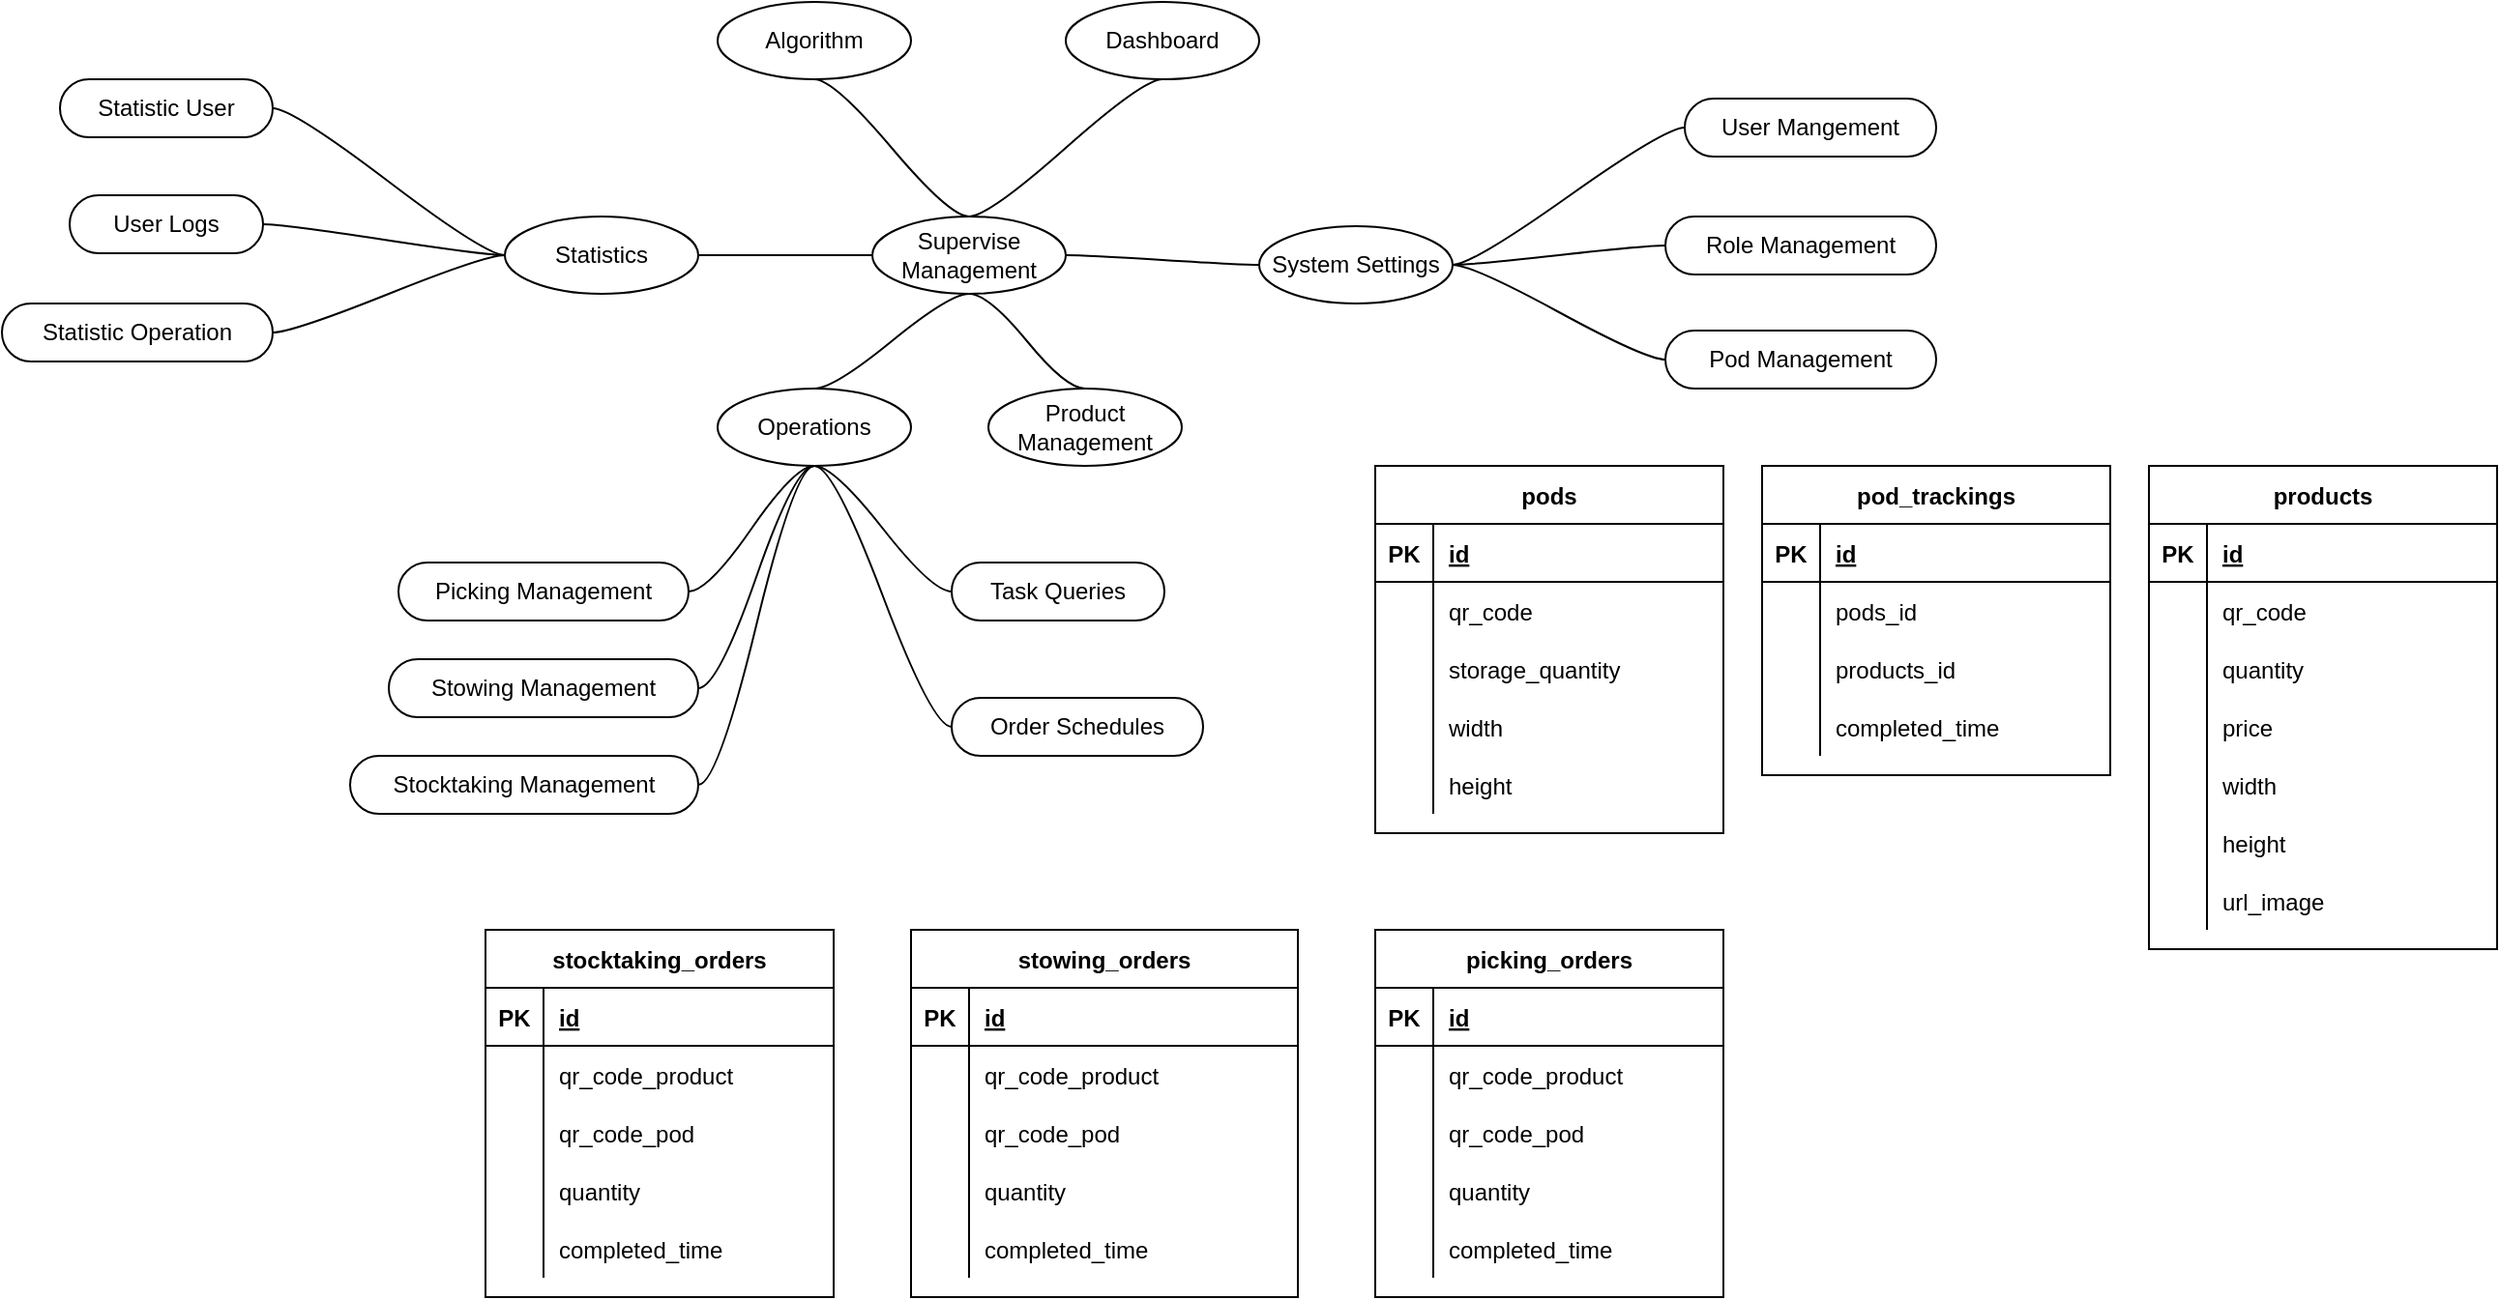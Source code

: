 <mxfile version="18.0.4" type="device"><diagram id="DDucfTfkhPAg81rOpzcu" name="Page-1"><mxGraphModel dx="2105" dy="588" grid="1" gridSize="10" guides="1" tooltips="1" connect="1" arrows="1" fold="1" page="1" pageScale="1" pageWidth="827" pageHeight="1169" math="0" shadow="0"><root><mxCell id="0"/><mxCell id="1" parent="0"/><mxCell id="MIXIyOFtf3wetJTrtFRv-14" value="User Mangement" style="whiteSpace=wrap;html=1;rounded=1;arcSize=50;align=center;verticalAlign=middle;strokeWidth=1;autosize=1;spacing=4;treeFolding=1;treeMoving=1;newEdgeStyle={&quot;edgeStyle&quot;:&quot;entityRelationEdgeStyle&quot;,&quot;startArrow&quot;:&quot;none&quot;,&quot;endArrow&quot;:&quot;none&quot;,&quot;segment&quot;:10,&quot;curved&quot;:1};" parent="1" vertex="1"><mxGeometry x="400" y="90" width="130" height="30" as="geometry"/></mxCell><mxCell id="MIXIyOFtf3wetJTrtFRv-15" value="" style="edgeStyle=entityRelationEdgeStyle;startArrow=none;endArrow=none;segment=10;curved=1;rounded=0;exitX=1;exitY=0.5;exitDx=0;exitDy=0;" parent="1" source="MIXIyOFtf3wetJTrtFRv-16" target="MIXIyOFtf3wetJTrtFRv-14" edge="1"><mxGeometry relative="1" as="geometry"><mxPoint x="350" y="170" as="sourcePoint"/></mxGeometry></mxCell><mxCell id="MIXIyOFtf3wetJTrtFRv-16" value="System Settings" style="ellipse;whiteSpace=wrap;html=1;align=center;newEdgeStyle={&quot;edgeStyle&quot;:&quot;entityRelationEdgeStyle&quot;,&quot;startArrow&quot;:&quot;none&quot;,&quot;endArrow&quot;:&quot;none&quot;,&quot;segment&quot;:10,&quot;curved&quot;:1};treeFolding=1;treeMoving=1;" parent="1" vertex="1"><mxGeometry x="180" y="156" width="100" height="40" as="geometry"/></mxCell><mxCell id="MIXIyOFtf3wetJTrtFRv-17" value="Role Management" style="whiteSpace=wrap;html=1;rounded=1;arcSize=50;align=center;verticalAlign=middle;strokeWidth=1;autosize=1;spacing=4;treeFolding=1;treeMoving=1;newEdgeStyle={&quot;edgeStyle&quot;:&quot;entityRelationEdgeStyle&quot;,&quot;startArrow&quot;:&quot;none&quot;,&quot;endArrow&quot;:&quot;none&quot;,&quot;segment&quot;:10,&quot;curved&quot;:1};" parent="1" vertex="1"><mxGeometry x="390" y="151" width="140" height="30" as="geometry"/></mxCell><mxCell id="MIXIyOFtf3wetJTrtFRv-18" value="" style="edgeStyle=entityRelationEdgeStyle;startArrow=none;endArrow=none;segment=10;curved=1;rounded=0;exitX=1;exitY=0.5;exitDx=0;exitDy=0;" parent="1" source="MIXIyOFtf3wetJTrtFRv-16" target="MIXIyOFtf3wetJTrtFRv-17" edge="1"><mxGeometry relative="1" as="geometry"><mxPoint x="210" y="300" as="sourcePoint"/></mxGeometry></mxCell><mxCell id="MIXIyOFtf3wetJTrtFRv-21" value="Supervise Management" style="ellipse;whiteSpace=wrap;html=1;align=center;newEdgeStyle={&quot;edgeStyle&quot;:&quot;entityRelationEdgeStyle&quot;,&quot;startArrow&quot;:&quot;none&quot;,&quot;endArrow&quot;:&quot;none&quot;,&quot;segment&quot;:10,&quot;curved&quot;:1};treeFolding=1;treeMoving=1;" parent="1" vertex="1"><mxGeometry x="-20" y="151" width="100" height="40" as="geometry"/></mxCell><mxCell id="MIXIyOFtf3wetJTrtFRv-23" value="" style="edgeStyle=entityRelationEdgeStyle;startArrow=none;endArrow=none;segment=10;curved=1;rounded=0;exitX=1;exitY=0.5;exitDx=0;exitDy=0;entryX=0;entryY=0.5;entryDx=0;entryDy=0;" parent="1" source="MIXIyOFtf3wetJTrtFRv-21" target="MIXIyOFtf3wetJTrtFRv-16" edge="1"><mxGeometry relative="1" as="geometry"><mxPoint x="200" y="270" as="sourcePoint"/><mxPoint x="240" y="250" as="targetPoint"/></mxGeometry></mxCell><mxCell id="MIXIyOFtf3wetJTrtFRv-24" value="Pod Management" style="whiteSpace=wrap;html=1;rounded=1;arcSize=50;align=center;verticalAlign=middle;strokeWidth=1;autosize=1;spacing=4;treeFolding=1;treeMoving=1;newEdgeStyle={&quot;edgeStyle&quot;:&quot;entityRelationEdgeStyle&quot;,&quot;startArrow&quot;:&quot;none&quot;,&quot;endArrow&quot;:&quot;none&quot;,&quot;segment&quot;:10,&quot;curved&quot;:1};" parent="1" vertex="1"><mxGeometry x="390" y="210" width="140" height="30" as="geometry"/></mxCell><mxCell id="MIXIyOFtf3wetJTrtFRv-25" value="" style="edgeStyle=entityRelationEdgeStyle;startArrow=none;endArrow=none;segment=10;curved=1;rounded=0;exitX=1;exitY=0.5;exitDx=0;exitDy=0;" parent="1" source="MIXIyOFtf3wetJTrtFRv-16" target="MIXIyOFtf3wetJTrtFRv-24" edge="1"><mxGeometry relative="1" as="geometry"><mxPoint x="350" y="320" as="sourcePoint"/></mxGeometry></mxCell><mxCell id="MIXIyOFtf3wetJTrtFRv-28" value="Dashboard" style="ellipse;whiteSpace=wrap;html=1;align=center;newEdgeStyle={&quot;edgeStyle&quot;:&quot;entityRelationEdgeStyle&quot;,&quot;startArrow&quot;:&quot;none&quot;,&quot;endArrow&quot;:&quot;none&quot;,&quot;segment&quot;:10,&quot;curved&quot;:1};treeFolding=1;treeMoving=1;" parent="1" vertex="1"><mxGeometry x="80" y="40" width="100" height="40" as="geometry"/></mxCell><mxCell id="MIXIyOFtf3wetJTrtFRv-30" value="" style="edgeStyle=entityRelationEdgeStyle;startArrow=none;endArrow=none;segment=10;curved=1;rounded=0;exitX=0.5;exitY=0;exitDx=0;exitDy=0;entryX=0.5;entryY=1;entryDx=0;entryDy=0;" parent="1" source="MIXIyOFtf3wetJTrtFRv-21" target="MIXIyOFtf3wetJTrtFRv-28" edge="1"><mxGeometry relative="1" as="geometry"><mxPoint x="150" y="270" as="sourcePoint"/><mxPoint x="190" y="250" as="targetPoint"/></mxGeometry></mxCell><mxCell id="MIXIyOFtf3wetJTrtFRv-31" value="Product Management" style="ellipse;whiteSpace=wrap;html=1;align=center;newEdgeStyle={&quot;edgeStyle&quot;:&quot;entityRelationEdgeStyle&quot;,&quot;startArrow&quot;:&quot;none&quot;,&quot;endArrow&quot;:&quot;none&quot;,&quot;segment&quot;:10,&quot;curved&quot;:1};treeFolding=1;treeMoving=1;" parent="1" vertex="1"><mxGeometry x="40" y="240" width="100" height="40" as="geometry"/></mxCell><mxCell id="MIXIyOFtf3wetJTrtFRv-33" value="" style="edgeStyle=entityRelationEdgeStyle;startArrow=none;endArrow=none;segment=10;curved=1;rounded=0;exitX=0.5;exitY=0;exitDx=0;exitDy=0;entryX=0.5;entryY=1;entryDx=0;entryDy=0;" parent="1" source="MIXIyOFtf3wetJTrtFRv-31" target="MIXIyOFtf3wetJTrtFRv-21" edge="1"><mxGeometry relative="1" as="geometry"><mxPoint x="170" y="260" as="sourcePoint"/><mxPoint x="210" y="240" as="targetPoint"/></mxGeometry></mxCell><mxCell id="MIXIyOFtf3wetJTrtFRv-34" value="Statistics" style="ellipse;whiteSpace=wrap;html=1;align=center;newEdgeStyle={&quot;edgeStyle&quot;:&quot;entityRelationEdgeStyle&quot;,&quot;startArrow&quot;:&quot;none&quot;,&quot;endArrow&quot;:&quot;none&quot;,&quot;segment&quot;:10,&quot;curved&quot;:1};treeFolding=1;treeMoving=1;" parent="1" vertex="1"><mxGeometry x="-210" y="151" width="100" height="40" as="geometry"/></mxCell><mxCell id="MIXIyOFtf3wetJTrtFRv-36" value="" style="edgeStyle=entityRelationEdgeStyle;startArrow=none;endArrow=none;segment=10;curved=1;rounded=0;entryX=0;entryY=0.5;entryDx=0;entryDy=0;exitX=1;exitY=0.5;exitDx=0;exitDy=0;" parent="1" source="MIXIyOFtf3wetJTrtFRv-34" target="MIXIyOFtf3wetJTrtFRv-21" edge="1"><mxGeometry relative="1" as="geometry"><mxPoint x="-290" y="260" as="sourcePoint"/><mxPoint x="-250" y="240" as="targetPoint"/></mxGeometry></mxCell><mxCell id="MIXIyOFtf3wetJTrtFRv-37" value="Statistic User" style="whiteSpace=wrap;html=1;rounded=1;arcSize=50;align=center;verticalAlign=middle;strokeWidth=1;autosize=1;spacing=4;treeFolding=1;treeMoving=1;newEdgeStyle={&quot;edgeStyle&quot;:&quot;entityRelationEdgeStyle&quot;,&quot;startArrow&quot;:&quot;none&quot;,&quot;endArrow&quot;:&quot;none&quot;,&quot;segment&quot;:10,&quot;curved&quot;:1};" parent="1" vertex="1"><mxGeometry x="-440" y="80" width="110" height="30" as="geometry"/></mxCell><mxCell id="MIXIyOFtf3wetJTrtFRv-38" value="" style="edgeStyle=entityRelationEdgeStyle;startArrow=none;endArrow=none;segment=10;curved=1;rounded=0;exitX=0;exitY=0.5;exitDx=0;exitDy=0;" parent="1" source="MIXIyOFtf3wetJTrtFRv-34" target="MIXIyOFtf3wetJTrtFRv-37" edge="1"><mxGeometry relative="1" as="geometry"><mxPoint x="-430" y="120" as="sourcePoint"/></mxGeometry></mxCell><mxCell id="MIXIyOFtf3wetJTrtFRv-39" value="User Logs" style="whiteSpace=wrap;html=1;rounded=1;arcSize=50;align=center;verticalAlign=middle;strokeWidth=1;autosize=1;spacing=4;treeFolding=1;treeMoving=1;newEdgeStyle={&quot;edgeStyle&quot;:&quot;entityRelationEdgeStyle&quot;,&quot;startArrow&quot;:&quot;none&quot;,&quot;endArrow&quot;:&quot;none&quot;,&quot;segment&quot;:10,&quot;curved&quot;:1};" parent="1" vertex="1"><mxGeometry x="-435" y="140" width="100" height="30" as="geometry"/></mxCell><mxCell id="MIXIyOFtf3wetJTrtFRv-40" value="" style="edgeStyle=entityRelationEdgeStyle;startArrow=none;endArrow=none;segment=10;curved=1;rounded=0;exitX=0;exitY=0.5;exitDx=0;exitDy=0;" parent="1" source="MIXIyOFtf3wetJTrtFRv-34" target="MIXIyOFtf3wetJTrtFRv-39" edge="1"><mxGeometry relative="1" as="geometry"><mxPoint x="-480" y="170" as="sourcePoint"/></mxGeometry></mxCell><mxCell id="MIXIyOFtf3wetJTrtFRv-41" value="Statistic Operation" style="whiteSpace=wrap;html=1;rounded=1;arcSize=50;align=center;verticalAlign=middle;strokeWidth=1;autosize=1;spacing=4;treeFolding=1;treeMoving=1;newEdgeStyle={&quot;edgeStyle&quot;:&quot;entityRelationEdgeStyle&quot;,&quot;startArrow&quot;:&quot;none&quot;,&quot;endArrow&quot;:&quot;none&quot;,&quot;segment&quot;:10,&quot;curved&quot;:1};" parent="1" vertex="1"><mxGeometry x="-470" y="196" width="140" height="30" as="geometry"/></mxCell><mxCell id="MIXIyOFtf3wetJTrtFRv-42" value="" style="edgeStyle=entityRelationEdgeStyle;startArrow=none;endArrow=none;segment=10;curved=1;rounded=0;exitX=0;exitY=0.5;exitDx=0;exitDy=0;" parent="1" source="MIXIyOFtf3wetJTrtFRv-34" target="MIXIyOFtf3wetJTrtFRv-41" edge="1"><mxGeometry relative="1" as="geometry"><mxPoint x="-480" y="260" as="sourcePoint"/></mxGeometry></mxCell><mxCell id="MIXIyOFtf3wetJTrtFRv-44" value="" style="edgeStyle=entityRelationEdgeStyle;startArrow=none;endArrow=none;segment=10;curved=1;rounded=0;entryX=0.5;entryY=0;entryDx=0;entryDy=0;exitX=0.5;exitY=1;exitDx=0;exitDy=0;" parent="1" source="MIXIyOFtf3wetJTrtFRv-21" target="MIXIyOFtf3wetJTrtFRv-45" edge="1"><mxGeometry relative="1" as="geometry"><mxPoint x="-340" y="287" as="sourcePoint"/><mxPoint x="-289" y="260" as="targetPoint"/></mxGeometry></mxCell><mxCell id="MIXIyOFtf3wetJTrtFRv-45" value="Operations" style="ellipse;whiteSpace=wrap;html=1;align=center;newEdgeStyle={&quot;edgeStyle&quot;:&quot;entityRelationEdgeStyle&quot;,&quot;startArrow&quot;:&quot;none&quot;,&quot;endArrow&quot;:&quot;none&quot;,&quot;segment&quot;:10,&quot;curved&quot;:1};treeFolding=1;treeMoving=1;" parent="1" vertex="1"><mxGeometry x="-100" y="240" width="100" height="40" as="geometry"/></mxCell><mxCell id="MIXIyOFtf3wetJTrtFRv-46" value="Picking Management" style="whiteSpace=wrap;html=1;rounded=1;arcSize=50;align=center;verticalAlign=middle;strokeWidth=1;autosize=1;spacing=4;treeFolding=1;treeMoving=1;newEdgeStyle={&quot;edgeStyle&quot;:&quot;entityRelationEdgeStyle&quot;,&quot;startArrow&quot;:&quot;none&quot;,&quot;endArrow&quot;:&quot;none&quot;,&quot;segment&quot;:10,&quot;curved&quot;:1};" parent="1" vertex="1"><mxGeometry x="-265" y="330" width="150" height="30" as="geometry"/></mxCell><mxCell id="MIXIyOFtf3wetJTrtFRv-47" value="" style="edgeStyle=entityRelationEdgeStyle;startArrow=none;endArrow=none;segment=10;curved=1;rounded=0;exitX=0.5;exitY=1;exitDx=0;exitDy=0;" parent="1" source="MIXIyOFtf3wetJTrtFRv-45" target="MIXIyOFtf3wetJTrtFRv-46" edge="1"><mxGeometry relative="1" as="geometry"><mxPoint x="-270" y="370" as="sourcePoint"/></mxGeometry></mxCell><mxCell id="MIXIyOFtf3wetJTrtFRv-48" value="Stowing Management" style="whiteSpace=wrap;html=1;rounded=1;arcSize=50;align=center;verticalAlign=middle;strokeWidth=1;autosize=1;spacing=4;treeFolding=1;treeMoving=1;newEdgeStyle={&quot;edgeStyle&quot;:&quot;entityRelationEdgeStyle&quot;,&quot;startArrow&quot;:&quot;none&quot;,&quot;endArrow&quot;:&quot;none&quot;,&quot;segment&quot;:10,&quot;curved&quot;:1};" parent="1" vertex="1"><mxGeometry x="-270" y="380" width="160" height="30" as="geometry"/></mxCell><mxCell id="MIXIyOFtf3wetJTrtFRv-49" value="" style="edgeStyle=entityRelationEdgeStyle;startArrow=none;endArrow=none;segment=10;curved=1;rounded=0;entryX=1;entryY=0.5;entryDx=0;entryDy=0;exitX=0.5;exitY=1;exitDx=0;exitDy=0;" parent="1" source="MIXIyOFtf3wetJTrtFRv-45" target="MIXIyOFtf3wetJTrtFRv-48" edge="1"><mxGeometry relative="1" as="geometry"><mxPoint y="380" as="sourcePoint"/></mxGeometry></mxCell><mxCell id="MIXIyOFtf3wetJTrtFRv-50" value="Stocktaking Management" style="whiteSpace=wrap;html=1;rounded=1;arcSize=50;align=center;verticalAlign=middle;strokeWidth=1;autosize=1;spacing=4;treeFolding=1;treeMoving=1;newEdgeStyle={&quot;edgeStyle&quot;:&quot;entityRelationEdgeStyle&quot;,&quot;startArrow&quot;:&quot;none&quot;,&quot;endArrow&quot;:&quot;none&quot;,&quot;segment&quot;:10,&quot;curved&quot;:1};" parent="1" vertex="1"><mxGeometry x="-290" y="430" width="180" height="30" as="geometry"/></mxCell><mxCell id="MIXIyOFtf3wetJTrtFRv-51" value="" style="edgeStyle=entityRelationEdgeStyle;startArrow=none;endArrow=none;segment=10;curved=1;rounded=0;exitX=0.5;exitY=1;exitDx=0;exitDy=0;" parent="1" source="MIXIyOFtf3wetJTrtFRv-45" target="MIXIyOFtf3wetJTrtFRv-50" edge="1"><mxGeometry relative="1" as="geometry"><mxPoint x="-322" y="520" as="sourcePoint"/></mxGeometry></mxCell><mxCell id="MIXIyOFtf3wetJTrtFRv-52" value="Order Schedules" style="whiteSpace=wrap;html=1;rounded=1;arcSize=50;align=center;verticalAlign=middle;strokeWidth=1;autosize=1;spacing=4;treeFolding=1;treeMoving=1;newEdgeStyle={&quot;edgeStyle&quot;:&quot;entityRelationEdgeStyle&quot;,&quot;startArrow&quot;:&quot;none&quot;,&quot;endArrow&quot;:&quot;none&quot;,&quot;segment&quot;:10,&quot;curved&quot;:1};" parent="1" vertex="1"><mxGeometry x="21" y="400" width="130" height="30" as="geometry"/></mxCell><mxCell id="MIXIyOFtf3wetJTrtFRv-53" value="" style="edgeStyle=entityRelationEdgeStyle;startArrow=none;endArrow=none;segment=10;curved=1;rounded=0;exitX=0.5;exitY=1;exitDx=0;exitDy=0;" parent="1" source="MIXIyOFtf3wetJTrtFRv-45" target="MIXIyOFtf3wetJTrtFRv-52" edge="1"><mxGeometry relative="1" as="geometry"><mxPoint x="-330" y="520" as="sourcePoint"/></mxGeometry></mxCell><mxCell id="MIXIyOFtf3wetJTrtFRv-54" value="Task Queries" style="whiteSpace=wrap;html=1;rounded=1;arcSize=50;align=center;verticalAlign=middle;strokeWidth=1;autosize=1;spacing=4;treeFolding=1;treeMoving=1;newEdgeStyle={&quot;edgeStyle&quot;:&quot;entityRelationEdgeStyle&quot;,&quot;startArrow&quot;:&quot;none&quot;,&quot;endArrow&quot;:&quot;none&quot;,&quot;segment&quot;:10,&quot;curved&quot;:1};" parent="1" vertex="1"><mxGeometry x="21" y="330" width="110" height="30" as="geometry"/></mxCell><mxCell id="MIXIyOFtf3wetJTrtFRv-55" value="" style="edgeStyle=entityRelationEdgeStyle;startArrow=none;endArrow=none;segment=10;curved=1;rounded=0;exitX=0.5;exitY=1;exitDx=0;exitDy=0;" parent="1" source="MIXIyOFtf3wetJTrtFRv-45" target="MIXIyOFtf3wetJTrtFRv-54" edge="1"><mxGeometry relative="1" as="geometry"><mxPoint y="360" as="sourcePoint"/></mxGeometry></mxCell><mxCell id="MIXIyOFtf3wetJTrtFRv-56" value="Algorithm" style="ellipse;whiteSpace=wrap;html=1;align=center;newEdgeStyle={&quot;edgeStyle&quot;:&quot;entityRelationEdgeStyle&quot;,&quot;startArrow&quot;:&quot;none&quot;,&quot;endArrow&quot;:&quot;none&quot;,&quot;segment&quot;:10,&quot;curved&quot;:1};treeFolding=1;treeMoving=1;" parent="1" vertex="1"><mxGeometry x="-100" y="40" width="100" height="40" as="geometry"/></mxCell><mxCell id="MIXIyOFtf3wetJTrtFRv-60" value="" style="edgeStyle=entityRelationEdgeStyle;startArrow=none;endArrow=none;segment=10;curved=1;rounded=0;entryX=0.5;entryY=1;entryDx=0;entryDy=0;exitX=0.5;exitY=0;exitDx=0;exitDy=0;" parent="1" source="MIXIyOFtf3wetJTrtFRv-21" target="MIXIyOFtf3wetJTrtFRv-56" edge="1"><mxGeometry relative="1" as="geometry"><mxPoint x="-200" y="320" as="sourcePoint"/><mxPoint x="-160" y="300" as="targetPoint"/></mxGeometry></mxCell><mxCell id="xJTdOcA37-KIbqExZrPt-1" value="pods" style="shape=table;startSize=30;container=1;collapsible=1;childLayout=tableLayout;fixedRows=1;rowLines=0;fontStyle=1;align=center;resizeLast=1;" vertex="1" parent="1"><mxGeometry x="240" y="280" width="180" height="190" as="geometry"/></mxCell><mxCell id="xJTdOcA37-KIbqExZrPt-2" value="" style="shape=tableRow;horizontal=0;startSize=0;swimlaneHead=0;swimlaneBody=0;fillColor=none;collapsible=0;dropTarget=0;points=[[0,0.5],[1,0.5]];portConstraint=eastwest;top=0;left=0;right=0;bottom=1;" vertex="1" parent="xJTdOcA37-KIbqExZrPt-1"><mxGeometry y="30" width="180" height="30" as="geometry"/></mxCell><mxCell id="xJTdOcA37-KIbqExZrPt-3" value="PK" style="shape=partialRectangle;connectable=0;fillColor=none;top=0;left=0;bottom=0;right=0;fontStyle=1;overflow=hidden;" vertex="1" parent="xJTdOcA37-KIbqExZrPt-2"><mxGeometry width="30" height="30" as="geometry"><mxRectangle width="30" height="30" as="alternateBounds"/></mxGeometry></mxCell><mxCell id="xJTdOcA37-KIbqExZrPt-4" value="id" style="shape=partialRectangle;connectable=0;fillColor=none;top=0;left=0;bottom=0;right=0;align=left;spacingLeft=6;fontStyle=5;overflow=hidden;" vertex="1" parent="xJTdOcA37-KIbqExZrPt-2"><mxGeometry x="30" width="150" height="30" as="geometry"><mxRectangle width="150" height="30" as="alternateBounds"/></mxGeometry></mxCell><mxCell id="xJTdOcA37-KIbqExZrPt-5" value="" style="shape=tableRow;horizontal=0;startSize=0;swimlaneHead=0;swimlaneBody=0;fillColor=none;collapsible=0;dropTarget=0;points=[[0,0.5],[1,0.5]];portConstraint=eastwest;top=0;left=0;right=0;bottom=0;" vertex="1" parent="xJTdOcA37-KIbqExZrPt-1"><mxGeometry y="60" width="180" height="30" as="geometry"/></mxCell><mxCell id="xJTdOcA37-KIbqExZrPt-6" value="" style="shape=partialRectangle;connectable=0;fillColor=none;top=0;left=0;bottom=0;right=0;editable=1;overflow=hidden;" vertex="1" parent="xJTdOcA37-KIbqExZrPt-5"><mxGeometry width="30" height="30" as="geometry"><mxRectangle width="30" height="30" as="alternateBounds"/></mxGeometry></mxCell><mxCell id="xJTdOcA37-KIbqExZrPt-7" value="qr_code" style="shape=partialRectangle;connectable=0;fillColor=none;top=0;left=0;bottom=0;right=0;align=left;spacingLeft=6;overflow=hidden;" vertex="1" parent="xJTdOcA37-KIbqExZrPt-5"><mxGeometry x="30" width="150" height="30" as="geometry"><mxRectangle width="150" height="30" as="alternateBounds"/></mxGeometry></mxCell><mxCell id="xJTdOcA37-KIbqExZrPt-8" value="" style="shape=tableRow;horizontal=0;startSize=0;swimlaneHead=0;swimlaneBody=0;fillColor=none;collapsible=0;dropTarget=0;points=[[0,0.5],[1,0.5]];portConstraint=eastwest;top=0;left=0;right=0;bottom=0;" vertex="1" parent="xJTdOcA37-KIbqExZrPt-1"><mxGeometry y="90" width="180" height="30" as="geometry"/></mxCell><mxCell id="xJTdOcA37-KIbqExZrPt-9" value="" style="shape=partialRectangle;connectable=0;fillColor=none;top=0;left=0;bottom=0;right=0;editable=1;overflow=hidden;" vertex="1" parent="xJTdOcA37-KIbqExZrPt-8"><mxGeometry width="30" height="30" as="geometry"><mxRectangle width="30" height="30" as="alternateBounds"/></mxGeometry></mxCell><mxCell id="xJTdOcA37-KIbqExZrPt-10" value="storage_quantity" style="shape=partialRectangle;connectable=0;fillColor=none;top=0;left=0;bottom=0;right=0;align=left;spacingLeft=6;overflow=hidden;" vertex="1" parent="xJTdOcA37-KIbqExZrPt-8"><mxGeometry x="30" width="150" height="30" as="geometry"><mxRectangle width="150" height="30" as="alternateBounds"/></mxGeometry></mxCell><mxCell id="xJTdOcA37-KIbqExZrPt-14" value="" style="shape=tableRow;horizontal=0;startSize=0;swimlaneHead=0;swimlaneBody=0;fillColor=none;collapsible=0;dropTarget=0;points=[[0,0.5],[1,0.5]];portConstraint=eastwest;top=0;left=0;right=0;bottom=0;" vertex="1" parent="xJTdOcA37-KIbqExZrPt-1"><mxGeometry y="120" width="180" height="30" as="geometry"/></mxCell><mxCell id="xJTdOcA37-KIbqExZrPt-15" value="" style="shape=partialRectangle;connectable=0;fillColor=none;top=0;left=0;bottom=0;right=0;editable=1;overflow=hidden;" vertex="1" parent="xJTdOcA37-KIbqExZrPt-14"><mxGeometry width="30" height="30" as="geometry"><mxRectangle width="30" height="30" as="alternateBounds"/></mxGeometry></mxCell><mxCell id="xJTdOcA37-KIbqExZrPt-16" value="width" style="shape=partialRectangle;connectable=0;fillColor=none;top=0;left=0;bottom=0;right=0;align=left;spacingLeft=6;overflow=hidden;" vertex="1" parent="xJTdOcA37-KIbqExZrPt-14"><mxGeometry x="30" width="150" height="30" as="geometry"><mxRectangle width="150" height="30" as="alternateBounds"/></mxGeometry></mxCell><mxCell id="xJTdOcA37-KIbqExZrPt-17" value="" style="shape=tableRow;horizontal=0;startSize=0;swimlaneHead=0;swimlaneBody=0;fillColor=none;collapsible=0;dropTarget=0;points=[[0,0.5],[1,0.5]];portConstraint=eastwest;top=0;left=0;right=0;bottom=0;" vertex="1" parent="xJTdOcA37-KIbqExZrPt-1"><mxGeometry y="150" width="180" height="30" as="geometry"/></mxCell><mxCell id="xJTdOcA37-KIbqExZrPt-18" value="" style="shape=partialRectangle;connectable=0;fillColor=none;top=0;left=0;bottom=0;right=0;editable=1;overflow=hidden;" vertex="1" parent="xJTdOcA37-KIbqExZrPt-17"><mxGeometry width="30" height="30" as="geometry"><mxRectangle width="30" height="30" as="alternateBounds"/></mxGeometry></mxCell><mxCell id="xJTdOcA37-KIbqExZrPt-19" value="height" style="shape=partialRectangle;connectable=0;fillColor=none;top=0;left=0;bottom=0;right=0;align=left;spacingLeft=6;overflow=hidden;" vertex="1" parent="xJTdOcA37-KIbqExZrPt-17"><mxGeometry x="30" width="150" height="30" as="geometry"><mxRectangle width="150" height="30" as="alternateBounds"/></mxGeometry></mxCell><mxCell id="xJTdOcA37-KIbqExZrPt-20" value="products" style="shape=table;startSize=30;container=1;collapsible=1;childLayout=tableLayout;fixedRows=1;rowLines=0;fontStyle=1;align=center;resizeLast=1;" vertex="1" parent="1"><mxGeometry x="640" y="280" width="180" height="250" as="geometry"/></mxCell><mxCell id="xJTdOcA37-KIbqExZrPt-21" value="" style="shape=tableRow;horizontal=0;startSize=0;swimlaneHead=0;swimlaneBody=0;fillColor=none;collapsible=0;dropTarget=0;points=[[0,0.5],[1,0.5]];portConstraint=eastwest;top=0;left=0;right=0;bottom=1;" vertex="1" parent="xJTdOcA37-KIbqExZrPt-20"><mxGeometry y="30" width="180" height="30" as="geometry"/></mxCell><mxCell id="xJTdOcA37-KIbqExZrPt-22" value="PK" style="shape=partialRectangle;connectable=0;fillColor=none;top=0;left=0;bottom=0;right=0;fontStyle=1;overflow=hidden;" vertex="1" parent="xJTdOcA37-KIbqExZrPt-21"><mxGeometry width="30" height="30" as="geometry"><mxRectangle width="30" height="30" as="alternateBounds"/></mxGeometry></mxCell><mxCell id="xJTdOcA37-KIbqExZrPt-23" value="id" style="shape=partialRectangle;connectable=0;fillColor=none;top=0;left=0;bottom=0;right=0;align=left;spacingLeft=6;fontStyle=5;overflow=hidden;" vertex="1" parent="xJTdOcA37-KIbqExZrPt-21"><mxGeometry x="30" width="150" height="30" as="geometry"><mxRectangle width="150" height="30" as="alternateBounds"/></mxGeometry></mxCell><mxCell id="xJTdOcA37-KIbqExZrPt-24" value="" style="shape=tableRow;horizontal=0;startSize=0;swimlaneHead=0;swimlaneBody=0;fillColor=none;collapsible=0;dropTarget=0;points=[[0,0.5],[1,0.5]];portConstraint=eastwest;top=0;left=0;right=0;bottom=0;" vertex="1" parent="xJTdOcA37-KIbqExZrPt-20"><mxGeometry y="60" width="180" height="30" as="geometry"/></mxCell><mxCell id="xJTdOcA37-KIbqExZrPt-25" value="" style="shape=partialRectangle;connectable=0;fillColor=none;top=0;left=0;bottom=0;right=0;editable=1;overflow=hidden;" vertex="1" parent="xJTdOcA37-KIbqExZrPt-24"><mxGeometry width="30" height="30" as="geometry"><mxRectangle width="30" height="30" as="alternateBounds"/></mxGeometry></mxCell><mxCell id="xJTdOcA37-KIbqExZrPt-26" value="qr_code" style="shape=partialRectangle;connectable=0;fillColor=none;top=0;left=0;bottom=0;right=0;align=left;spacingLeft=6;overflow=hidden;" vertex="1" parent="xJTdOcA37-KIbqExZrPt-24"><mxGeometry x="30" width="150" height="30" as="geometry"><mxRectangle width="150" height="30" as="alternateBounds"/></mxGeometry></mxCell><mxCell id="xJTdOcA37-KIbqExZrPt-27" value="" style="shape=tableRow;horizontal=0;startSize=0;swimlaneHead=0;swimlaneBody=0;fillColor=none;collapsible=0;dropTarget=0;points=[[0,0.5],[1,0.5]];portConstraint=eastwest;top=0;left=0;right=0;bottom=0;" vertex="1" parent="xJTdOcA37-KIbqExZrPt-20"><mxGeometry y="90" width="180" height="30" as="geometry"/></mxCell><mxCell id="xJTdOcA37-KIbqExZrPt-28" value="" style="shape=partialRectangle;connectable=0;fillColor=none;top=0;left=0;bottom=0;right=0;editable=1;overflow=hidden;" vertex="1" parent="xJTdOcA37-KIbqExZrPt-27"><mxGeometry width="30" height="30" as="geometry"><mxRectangle width="30" height="30" as="alternateBounds"/></mxGeometry></mxCell><mxCell id="xJTdOcA37-KIbqExZrPt-29" value="quantity" style="shape=partialRectangle;connectable=0;fillColor=none;top=0;left=0;bottom=0;right=0;align=left;spacingLeft=6;overflow=hidden;" vertex="1" parent="xJTdOcA37-KIbqExZrPt-27"><mxGeometry x="30" width="150" height="30" as="geometry"><mxRectangle width="150" height="30" as="alternateBounds"/></mxGeometry></mxCell><mxCell id="xJTdOcA37-KIbqExZrPt-30" value="" style="shape=tableRow;horizontal=0;startSize=0;swimlaneHead=0;swimlaneBody=0;fillColor=none;collapsible=0;dropTarget=0;points=[[0,0.5],[1,0.5]];portConstraint=eastwest;top=0;left=0;right=0;bottom=0;" vertex="1" parent="xJTdOcA37-KIbqExZrPt-20"><mxGeometry y="120" width="180" height="30" as="geometry"/></mxCell><mxCell id="xJTdOcA37-KIbqExZrPt-31" value="" style="shape=partialRectangle;connectable=0;fillColor=none;top=0;left=0;bottom=0;right=0;editable=1;overflow=hidden;" vertex="1" parent="xJTdOcA37-KIbqExZrPt-30"><mxGeometry width="30" height="30" as="geometry"><mxRectangle width="30" height="30" as="alternateBounds"/></mxGeometry></mxCell><mxCell id="xJTdOcA37-KIbqExZrPt-32" value="price" style="shape=partialRectangle;connectable=0;fillColor=none;top=0;left=0;bottom=0;right=0;align=left;spacingLeft=6;overflow=hidden;" vertex="1" parent="xJTdOcA37-KIbqExZrPt-30"><mxGeometry x="30" width="150" height="30" as="geometry"><mxRectangle width="150" height="30" as="alternateBounds"/></mxGeometry></mxCell><mxCell id="xJTdOcA37-KIbqExZrPt-33" value="" style="shape=tableRow;horizontal=0;startSize=0;swimlaneHead=0;swimlaneBody=0;fillColor=none;collapsible=0;dropTarget=0;points=[[0,0.5],[1,0.5]];portConstraint=eastwest;top=0;left=0;right=0;bottom=0;" vertex="1" parent="xJTdOcA37-KIbqExZrPt-20"><mxGeometry y="150" width="180" height="30" as="geometry"/></mxCell><mxCell id="xJTdOcA37-KIbqExZrPt-34" value="" style="shape=partialRectangle;connectable=0;fillColor=none;top=0;left=0;bottom=0;right=0;editable=1;overflow=hidden;" vertex="1" parent="xJTdOcA37-KIbqExZrPt-33"><mxGeometry width="30" height="30" as="geometry"><mxRectangle width="30" height="30" as="alternateBounds"/></mxGeometry></mxCell><mxCell id="xJTdOcA37-KIbqExZrPt-35" value="width" style="shape=partialRectangle;connectable=0;fillColor=none;top=0;left=0;bottom=0;right=0;align=left;spacingLeft=6;overflow=hidden;" vertex="1" parent="xJTdOcA37-KIbqExZrPt-33"><mxGeometry x="30" width="150" height="30" as="geometry"><mxRectangle width="150" height="30" as="alternateBounds"/></mxGeometry></mxCell><mxCell id="xJTdOcA37-KIbqExZrPt-36" value="" style="shape=tableRow;horizontal=0;startSize=0;swimlaneHead=0;swimlaneBody=0;fillColor=none;collapsible=0;dropTarget=0;points=[[0,0.5],[1,0.5]];portConstraint=eastwest;top=0;left=0;right=0;bottom=0;" vertex="1" parent="xJTdOcA37-KIbqExZrPt-20"><mxGeometry y="180" width="180" height="30" as="geometry"/></mxCell><mxCell id="xJTdOcA37-KIbqExZrPt-37" value="" style="shape=partialRectangle;connectable=0;fillColor=none;top=0;left=0;bottom=0;right=0;editable=1;overflow=hidden;" vertex="1" parent="xJTdOcA37-KIbqExZrPt-36"><mxGeometry width="30" height="30" as="geometry"><mxRectangle width="30" height="30" as="alternateBounds"/></mxGeometry></mxCell><mxCell id="xJTdOcA37-KIbqExZrPt-38" value="height" style="shape=partialRectangle;connectable=0;fillColor=none;top=0;left=0;bottom=0;right=0;align=left;spacingLeft=6;overflow=hidden;" vertex="1" parent="xJTdOcA37-KIbqExZrPt-36"><mxGeometry x="30" width="150" height="30" as="geometry"><mxRectangle width="150" height="30" as="alternateBounds"/></mxGeometry></mxCell><mxCell id="xJTdOcA37-KIbqExZrPt-39" value="" style="shape=tableRow;horizontal=0;startSize=0;swimlaneHead=0;swimlaneBody=0;fillColor=none;collapsible=0;dropTarget=0;points=[[0,0.5],[1,0.5]];portConstraint=eastwest;top=0;left=0;right=0;bottom=0;" vertex="1" parent="xJTdOcA37-KIbqExZrPt-20"><mxGeometry y="210" width="180" height="30" as="geometry"/></mxCell><mxCell id="xJTdOcA37-KIbqExZrPt-40" value="" style="shape=partialRectangle;connectable=0;fillColor=none;top=0;left=0;bottom=0;right=0;editable=1;overflow=hidden;" vertex="1" parent="xJTdOcA37-KIbqExZrPt-39"><mxGeometry width="30" height="30" as="geometry"><mxRectangle width="30" height="30" as="alternateBounds"/></mxGeometry></mxCell><mxCell id="xJTdOcA37-KIbqExZrPt-41" value="url_image" style="shape=partialRectangle;connectable=0;fillColor=none;top=0;left=0;bottom=0;right=0;align=left;spacingLeft=6;overflow=hidden;" vertex="1" parent="xJTdOcA37-KIbqExZrPt-39"><mxGeometry x="30" width="150" height="30" as="geometry"><mxRectangle width="150" height="30" as="alternateBounds"/></mxGeometry></mxCell><mxCell id="xJTdOcA37-KIbqExZrPt-45" value="pod_trackings" style="shape=table;startSize=30;container=1;collapsible=1;childLayout=tableLayout;fixedRows=1;rowLines=0;fontStyle=1;align=center;resizeLast=1;" vertex="1" parent="1"><mxGeometry x="440" y="280" width="180" height="160" as="geometry"/></mxCell><mxCell id="xJTdOcA37-KIbqExZrPt-46" value="" style="shape=tableRow;horizontal=0;startSize=0;swimlaneHead=0;swimlaneBody=0;fillColor=none;collapsible=0;dropTarget=0;points=[[0,0.5],[1,0.5]];portConstraint=eastwest;top=0;left=0;right=0;bottom=1;" vertex="1" parent="xJTdOcA37-KIbqExZrPt-45"><mxGeometry y="30" width="180" height="30" as="geometry"/></mxCell><mxCell id="xJTdOcA37-KIbqExZrPt-47" value="PK" style="shape=partialRectangle;connectable=0;fillColor=none;top=0;left=0;bottom=0;right=0;fontStyle=1;overflow=hidden;" vertex="1" parent="xJTdOcA37-KIbqExZrPt-46"><mxGeometry width="30" height="30" as="geometry"><mxRectangle width="30" height="30" as="alternateBounds"/></mxGeometry></mxCell><mxCell id="xJTdOcA37-KIbqExZrPt-48" value="id" style="shape=partialRectangle;connectable=0;fillColor=none;top=0;left=0;bottom=0;right=0;align=left;spacingLeft=6;fontStyle=5;overflow=hidden;" vertex="1" parent="xJTdOcA37-KIbqExZrPt-46"><mxGeometry x="30" width="150" height="30" as="geometry"><mxRectangle width="150" height="30" as="alternateBounds"/></mxGeometry></mxCell><mxCell id="xJTdOcA37-KIbqExZrPt-49" value="" style="shape=tableRow;horizontal=0;startSize=0;swimlaneHead=0;swimlaneBody=0;fillColor=none;collapsible=0;dropTarget=0;points=[[0,0.5],[1,0.5]];portConstraint=eastwest;top=0;left=0;right=0;bottom=0;" vertex="1" parent="xJTdOcA37-KIbqExZrPt-45"><mxGeometry y="60" width="180" height="30" as="geometry"/></mxCell><mxCell id="xJTdOcA37-KIbqExZrPt-50" value="" style="shape=partialRectangle;connectable=0;fillColor=none;top=0;left=0;bottom=0;right=0;editable=1;overflow=hidden;" vertex="1" parent="xJTdOcA37-KIbqExZrPt-49"><mxGeometry width="30" height="30" as="geometry"><mxRectangle width="30" height="30" as="alternateBounds"/></mxGeometry></mxCell><mxCell id="xJTdOcA37-KIbqExZrPt-51" value="pods_id" style="shape=partialRectangle;connectable=0;fillColor=none;top=0;left=0;bottom=0;right=0;align=left;spacingLeft=6;overflow=hidden;" vertex="1" parent="xJTdOcA37-KIbqExZrPt-49"><mxGeometry x="30" width="150" height="30" as="geometry"><mxRectangle width="150" height="30" as="alternateBounds"/></mxGeometry></mxCell><mxCell id="xJTdOcA37-KIbqExZrPt-52" value="" style="shape=tableRow;horizontal=0;startSize=0;swimlaneHead=0;swimlaneBody=0;fillColor=none;collapsible=0;dropTarget=0;points=[[0,0.5],[1,0.5]];portConstraint=eastwest;top=0;left=0;right=0;bottom=0;" vertex="1" parent="xJTdOcA37-KIbqExZrPt-45"><mxGeometry y="90" width="180" height="30" as="geometry"/></mxCell><mxCell id="xJTdOcA37-KIbqExZrPt-53" value="" style="shape=partialRectangle;connectable=0;fillColor=none;top=0;left=0;bottom=0;right=0;editable=1;overflow=hidden;" vertex="1" parent="xJTdOcA37-KIbqExZrPt-52"><mxGeometry width="30" height="30" as="geometry"><mxRectangle width="30" height="30" as="alternateBounds"/></mxGeometry></mxCell><mxCell id="xJTdOcA37-KIbqExZrPt-54" value="products_id" style="shape=partialRectangle;connectable=0;fillColor=none;top=0;left=0;bottom=0;right=0;align=left;spacingLeft=6;overflow=hidden;" vertex="1" parent="xJTdOcA37-KIbqExZrPt-52"><mxGeometry x="30" width="150" height="30" as="geometry"><mxRectangle width="150" height="30" as="alternateBounds"/></mxGeometry></mxCell><mxCell id="xJTdOcA37-KIbqExZrPt-107" value="" style="shape=tableRow;horizontal=0;startSize=0;swimlaneHead=0;swimlaneBody=0;fillColor=none;collapsible=0;dropTarget=0;points=[[0,0.5],[1,0.5]];portConstraint=eastwest;top=0;left=0;right=0;bottom=0;" vertex="1" parent="xJTdOcA37-KIbqExZrPt-45"><mxGeometry y="120" width="180" height="30" as="geometry"/></mxCell><mxCell id="xJTdOcA37-KIbqExZrPt-108" value="" style="shape=partialRectangle;connectable=0;fillColor=none;top=0;left=0;bottom=0;right=0;editable=1;overflow=hidden;" vertex="1" parent="xJTdOcA37-KIbqExZrPt-107"><mxGeometry width="30" height="30" as="geometry"><mxRectangle width="30" height="30" as="alternateBounds"/></mxGeometry></mxCell><mxCell id="xJTdOcA37-KIbqExZrPt-109" value="completed_time" style="shape=partialRectangle;connectable=0;fillColor=none;top=0;left=0;bottom=0;right=0;align=left;spacingLeft=6;overflow=hidden;" vertex="1" parent="xJTdOcA37-KIbqExZrPt-107"><mxGeometry x="30" width="150" height="30" as="geometry"><mxRectangle width="150" height="30" as="alternateBounds"/></mxGeometry></mxCell><mxCell id="xJTdOcA37-KIbqExZrPt-58" value="picking_orders" style="shape=table;startSize=30;container=1;collapsible=1;childLayout=tableLayout;fixedRows=1;rowLines=0;fontStyle=1;align=center;resizeLast=1;" vertex="1" parent="1"><mxGeometry x="240" y="520" width="180" height="190" as="geometry"/></mxCell><mxCell id="xJTdOcA37-KIbqExZrPt-59" value="" style="shape=tableRow;horizontal=0;startSize=0;swimlaneHead=0;swimlaneBody=0;fillColor=none;collapsible=0;dropTarget=0;points=[[0,0.5],[1,0.5]];portConstraint=eastwest;top=0;left=0;right=0;bottom=1;" vertex="1" parent="xJTdOcA37-KIbqExZrPt-58"><mxGeometry y="30" width="180" height="30" as="geometry"/></mxCell><mxCell id="xJTdOcA37-KIbqExZrPt-60" value="PK" style="shape=partialRectangle;connectable=0;fillColor=none;top=0;left=0;bottom=0;right=0;fontStyle=1;overflow=hidden;" vertex="1" parent="xJTdOcA37-KIbqExZrPt-59"><mxGeometry width="30" height="30" as="geometry"><mxRectangle width="30" height="30" as="alternateBounds"/></mxGeometry></mxCell><mxCell id="xJTdOcA37-KIbqExZrPt-61" value="id" style="shape=partialRectangle;connectable=0;fillColor=none;top=0;left=0;bottom=0;right=0;align=left;spacingLeft=6;fontStyle=5;overflow=hidden;" vertex="1" parent="xJTdOcA37-KIbqExZrPt-59"><mxGeometry x="30" width="150" height="30" as="geometry"><mxRectangle width="150" height="30" as="alternateBounds"/></mxGeometry></mxCell><mxCell id="xJTdOcA37-KIbqExZrPt-62" value="" style="shape=tableRow;horizontal=0;startSize=0;swimlaneHead=0;swimlaneBody=0;fillColor=none;collapsible=0;dropTarget=0;points=[[0,0.5],[1,0.5]];portConstraint=eastwest;top=0;left=0;right=0;bottom=0;" vertex="1" parent="xJTdOcA37-KIbqExZrPt-58"><mxGeometry y="60" width="180" height="30" as="geometry"/></mxCell><mxCell id="xJTdOcA37-KIbqExZrPt-63" value="" style="shape=partialRectangle;connectable=0;fillColor=none;top=0;left=0;bottom=0;right=0;editable=1;overflow=hidden;" vertex="1" parent="xJTdOcA37-KIbqExZrPt-62"><mxGeometry width="30" height="30" as="geometry"><mxRectangle width="30" height="30" as="alternateBounds"/></mxGeometry></mxCell><mxCell id="xJTdOcA37-KIbqExZrPt-64" value="qr_code_product" style="shape=partialRectangle;connectable=0;fillColor=none;top=0;left=0;bottom=0;right=0;align=left;spacingLeft=6;overflow=hidden;" vertex="1" parent="xJTdOcA37-KIbqExZrPt-62"><mxGeometry x="30" width="150" height="30" as="geometry"><mxRectangle width="150" height="30" as="alternateBounds"/></mxGeometry></mxCell><mxCell id="xJTdOcA37-KIbqExZrPt-65" value="" style="shape=tableRow;horizontal=0;startSize=0;swimlaneHead=0;swimlaneBody=0;fillColor=none;collapsible=0;dropTarget=0;points=[[0,0.5],[1,0.5]];portConstraint=eastwest;top=0;left=0;right=0;bottom=0;" vertex="1" parent="xJTdOcA37-KIbqExZrPt-58"><mxGeometry y="90" width="180" height="30" as="geometry"/></mxCell><mxCell id="xJTdOcA37-KIbqExZrPt-66" value="" style="shape=partialRectangle;connectable=0;fillColor=none;top=0;left=0;bottom=0;right=0;editable=1;overflow=hidden;" vertex="1" parent="xJTdOcA37-KIbqExZrPt-65"><mxGeometry width="30" height="30" as="geometry"><mxRectangle width="30" height="30" as="alternateBounds"/></mxGeometry></mxCell><mxCell id="xJTdOcA37-KIbqExZrPt-67" value="qr_code_pod" style="shape=partialRectangle;connectable=0;fillColor=none;top=0;left=0;bottom=0;right=0;align=left;spacingLeft=6;overflow=hidden;" vertex="1" parent="xJTdOcA37-KIbqExZrPt-65"><mxGeometry x="30" width="150" height="30" as="geometry"><mxRectangle width="150" height="30" as="alternateBounds"/></mxGeometry></mxCell><mxCell id="xJTdOcA37-KIbqExZrPt-68" value="" style="shape=tableRow;horizontal=0;startSize=0;swimlaneHead=0;swimlaneBody=0;fillColor=none;collapsible=0;dropTarget=0;points=[[0,0.5],[1,0.5]];portConstraint=eastwest;top=0;left=0;right=0;bottom=0;" vertex="1" parent="xJTdOcA37-KIbqExZrPt-58"><mxGeometry y="120" width="180" height="30" as="geometry"/></mxCell><mxCell id="xJTdOcA37-KIbqExZrPt-69" value="" style="shape=partialRectangle;connectable=0;fillColor=none;top=0;left=0;bottom=0;right=0;editable=1;overflow=hidden;" vertex="1" parent="xJTdOcA37-KIbqExZrPt-68"><mxGeometry width="30" height="30" as="geometry"><mxRectangle width="30" height="30" as="alternateBounds"/></mxGeometry></mxCell><mxCell id="xJTdOcA37-KIbqExZrPt-70" value="quantity" style="shape=partialRectangle;connectable=0;fillColor=none;top=0;left=0;bottom=0;right=0;align=left;spacingLeft=6;overflow=hidden;" vertex="1" parent="xJTdOcA37-KIbqExZrPt-68"><mxGeometry x="30" width="150" height="30" as="geometry"><mxRectangle width="150" height="30" as="alternateBounds"/></mxGeometry></mxCell><mxCell id="xJTdOcA37-KIbqExZrPt-98" value="" style="shape=tableRow;horizontal=0;startSize=0;swimlaneHead=0;swimlaneBody=0;fillColor=none;collapsible=0;dropTarget=0;points=[[0,0.5],[1,0.5]];portConstraint=eastwest;top=0;left=0;right=0;bottom=0;" vertex="1" parent="xJTdOcA37-KIbqExZrPt-58"><mxGeometry y="150" width="180" height="30" as="geometry"/></mxCell><mxCell id="xJTdOcA37-KIbqExZrPt-99" value="" style="shape=partialRectangle;connectable=0;fillColor=none;top=0;left=0;bottom=0;right=0;editable=1;overflow=hidden;" vertex="1" parent="xJTdOcA37-KIbqExZrPt-98"><mxGeometry width="30" height="30" as="geometry"><mxRectangle width="30" height="30" as="alternateBounds"/></mxGeometry></mxCell><mxCell id="xJTdOcA37-KIbqExZrPt-100" value="completed_time" style="shape=partialRectangle;connectable=0;fillColor=none;top=0;left=0;bottom=0;right=0;align=left;spacingLeft=6;overflow=hidden;" vertex="1" parent="xJTdOcA37-KIbqExZrPt-98"><mxGeometry x="30" width="150" height="30" as="geometry"><mxRectangle width="150" height="30" as="alternateBounds"/></mxGeometry></mxCell><mxCell id="xJTdOcA37-KIbqExZrPt-71" value="stowing_orders" style="shape=table;startSize=30;container=1;collapsible=1;childLayout=tableLayout;fixedRows=1;rowLines=0;fontStyle=1;align=center;resizeLast=1;" vertex="1" parent="1"><mxGeometry y="520" width="200" height="190" as="geometry"/></mxCell><mxCell id="xJTdOcA37-KIbqExZrPt-72" value="" style="shape=tableRow;horizontal=0;startSize=0;swimlaneHead=0;swimlaneBody=0;fillColor=none;collapsible=0;dropTarget=0;points=[[0,0.5],[1,0.5]];portConstraint=eastwest;top=0;left=0;right=0;bottom=1;" vertex="1" parent="xJTdOcA37-KIbqExZrPt-71"><mxGeometry y="30" width="200" height="30" as="geometry"/></mxCell><mxCell id="xJTdOcA37-KIbqExZrPt-73" value="PK" style="shape=partialRectangle;connectable=0;fillColor=none;top=0;left=0;bottom=0;right=0;fontStyle=1;overflow=hidden;" vertex="1" parent="xJTdOcA37-KIbqExZrPt-72"><mxGeometry width="30" height="30" as="geometry"><mxRectangle width="30" height="30" as="alternateBounds"/></mxGeometry></mxCell><mxCell id="xJTdOcA37-KIbqExZrPt-74" value="id" style="shape=partialRectangle;connectable=0;fillColor=none;top=0;left=0;bottom=0;right=0;align=left;spacingLeft=6;fontStyle=5;overflow=hidden;" vertex="1" parent="xJTdOcA37-KIbqExZrPt-72"><mxGeometry x="30" width="170" height="30" as="geometry"><mxRectangle width="170" height="30" as="alternateBounds"/></mxGeometry></mxCell><mxCell id="xJTdOcA37-KIbqExZrPt-75" value="" style="shape=tableRow;horizontal=0;startSize=0;swimlaneHead=0;swimlaneBody=0;fillColor=none;collapsible=0;dropTarget=0;points=[[0,0.5],[1,0.5]];portConstraint=eastwest;top=0;left=0;right=0;bottom=0;" vertex="1" parent="xJTdOcA37-KIbqExZrPt-71"><mxGeometry y="60" width="200" height="30" as="geometry"/></mxCell><mxCell id="xJTdOcA37-KIbqExZrPt-76" value="" style="shape=partialRectangle;connectable=0;fillColor=none;top=0;left=0;bottom=0;right=0;editable=1;overflow=hidden;" vertex="1" parent="xJTdOcA37-KIbqExZrPt-75"><mxGeometry width="30" height="30" as="geometry"><mxRectangle width="30" height="30" as="alternateBounds"/></mxGeometry></mxCell><mxCell id="xJTdOcA37-KIbqExZrPt-77" value="qr_code_product" style="shape=partialRectangle;connectable=0;fillColor=none;top=0;left=0;bottom=0;right=0;align=left;spacingLeft=6;overflow=hidden;" vertex="1" parent="xJTdOcA37-KIbqExZrPt-75"><mxGeometry x="30" width="170" height="30" as="geometry"><mxRectangle width="170" height="30" as="alternateBounds"/></mxGeometry></mxCell><mxCell id="xJTdOcA37-KIbqExZrPt-78" value="" style="shape=tableRow;horizontal=0;startSize=0;swimlaneHead=0;swimlaneBody=0;fillColor=none;collapsible=0;dropTarget=0;points=[[0,0.5],[1,0.5]];portConstraint=eastwest;top=0;left=0;right=0;bottom=0;" vertex="1" parent="xJTdOcA37-KIbqExZrPt-71"><mxGeometry y="90" width="200" height="30" as="geometry"/></mxCell><mxCell id="xJTdOcA37-KIbqExZrPt-79" value="" style="shape=partialRectangle;connectable=0;fillColor=none;top=0;left=0;bottom=0;right=0;editable=1;overflow=hidden;" vertex="1" parent="xJTdOcA37-KIbqExZrPt-78"><mxGeometry width="30" height="30" as="geometry"><mxRectangle width="30" height="30" as="alternateBounds"/></mxGeometry></mxCell><mxCell id="xJTdOcA37-KIbqExZrPt-80" value="qr_code_pod" style="shape=partialRectangle;connectable=0;fillColor=none;top=0;left=0;bottom=0;right=0;align=left;spacingLeft=6;overflow=hidden;" vertex="1" parent="xJTdOcA37-KIbqExZrPt-78"><mxGeometry x="30" width="170" height="30" as="geometry"><mxRectangle width="170" height="30" as="alternateBounds"/></mxGeometry></mxCell><mxCell id="xJTdOcA37-KIbqExZrPt-81" value="" style="shape=tableRow;horizontal=0;startSize=0;swimlaneHead=0;swimlaneBody=0;fillColor=none;collapsible=0;dropTarget=0;points=[[0,0.5],[1,0.5]];portConstraint=eastwest;top=0;left=0;right=0;bottom=0;" vertex="1" parent="xJTdOcA37-KIbqExZrPt-71"><mxGeometry y="120" width="200" height="30" as="geometry"/></mxCell><mxCell id="xJTdOcA37-KIbqExZrPt-82" value="" style="shape=partialRectangle;connectable=0;fillColor=none;top=0;left=0;bottom=0;right=0;editable=1;overflow=hidden;" vertex="1" parent="xJTdOcA37-KIbqExZrPt-81"><mxGeometry width="30" height="30" as="geometry"><mxRectangle width="30" height="30" as="alternateBounds"/></mxGeometry></mxCell><mxCell id="xJTdOcA37-KIbqExZrPt-83" value="quantity" style="shape=partialRectangle;connectable=0;fillColor=none;top=0;left=0;bottom=0;right=0;align=left;spacingLeft=6;overflow=hidden;" vertex="1" parent="xJTdOcA37-KIbqExZrPt-81"><mxGeometry x="30" width="170" height="30" as="geometry"><mxRectangle width="170" height="30" as="alternateBounds"/></mxGeometry></mxCell><mxCell id="xJTdOcA37-KIbqExZrPt-101" value="" style="shape=tableRow;horizontal=0;startSize=0;swimlaneHead=0;swimlaneBody=0;fillColor=none;collapsible=0;dropTarget=0;points=[[0,0.5],[1,0.5]];portConstraint=eastwest;top=0;left=0;right=0;bottom=0;" vertex="1" parent="xJTdOcA37-KIbqExZrPt-71"><mxGeometry y="150" width="200" height="30" as="geometry"/></mxCell><mxCell id="xJTdOcA37-KIbqExZrPt-102" value="" style="shape=partialRectangle;connectable=0;fillColor=none;top=0;left=0;bottom=0;right=0;editable=1;overflow=hidden;" vertex="1" parent="xJTdOcA37-KIbqExZrPt-101"><mxGeometry width="30" height="30" as="geometry"><mxRectangle width="30" height="30" as="alternateBounds"/></mxGeometry></mxCell><mxCell id="xJTdOcA37-KIbqExZrPt-103" value="completed_time" style="shape=partialRectangle;connectable=0;fillColor=none;top=0;left=0;bottom=0;right=0;align=left;spacingLeft=6;overflow=hidden;" vertex="1" parent="xJTdOcA37-KIbqExZrPt-101"><mxGeometry x="30" width="170" height="30" as="geometry"><mxRectangle width="170" height="30" as="alternateBounds"/></mxGeometry></mxCell><mxCell id="xJTdOcA37-KIbqExZrPt-84" value="stocktaking_orders" style="shape=table;startSize=30;container=1;collapsible=1;childLayout=tableLayout;fixedRows=1;rowLines=0;fontStyle=1;align=center;resizeLast=1;" vertex="1" parent="1"><mxGeometry x="-220" y="520" width="180" height="190" as="geometry"/></mxCell><mxCell id="xJTdOcA37-KIbqExZrPt-85" value="" style="shape=tableRow;horizontal=0;startSize=0;swimlaneHead=0;swimlaneBody=0;fillColor=none;collapsible=0;dropTarget=0;points=[[0,0.5],[1,0.5]];portConstraint=eastwest;top=0;left=0;right=0;bottom=1;" vertex="1" parent="xJTdOcA37-KIbqExZrPt-84"><mxGeometry y="30" width="180" height="30" as="geometry"/></mxCell><mxCell id="xJTdOcA37-KIbqExZrPt-86" value="PK" style="shape=partialRectangle;connectable=0;fillColor=none;top=0;left=0;bottom=0;right=0;fontStyle=1;overflow=hidden;" vertex="1" parent="xJTdOcA37-KIbqExZrPt-85"><mxGeometry width="30" height="30" as="geometry"><mxRectangle width="30" height="30" as="alternateBounds"/></mxGeometry></mxCell><mxCell id="xJTdOcA37-KIbqExZrPt-87" value="id" style="shape=partialRectangle;connectable=0;fillColor=none;top=0;left=0;bottom=0;right=0;align=left;spacingLeft=6;fontStyle=5;overflow=hidden;" vertex="1" parent="xJTdOcA37-KIbqExZrPt-85"><mxGeometry x="30" width="150" height="30" as="geometry"><mxRectangle width="150" height="30" as="alternateBounds"/></mxGeometry></mxCell><mxCell id="xJTdOcA37-KIbqExZrPt-88" value="" style="shape=tableRow;horizontal=0;startSize=0;swimlaneHead=0;swimlaneBody=0;fillColor=none;collapsible=0;dropTarget=0;points=[[0,0.5],[1,0.5]];portConstraint=eastwest;top=0;left=0;right=0;bottom=0;" vertex="1" parent="xJTdOcA37-KIbqExZrPt-84"><mxGeometry y="60" width="180" height="30" as="geometry"/></mxCell><mxCell id="xJTdOcA37-KIbqExZrPt-89" value="" style="shape=partialRectangle;connectable=0;fillColor=none;top=0;left=0;bottom=0;right=0;editable=1;overflow=hidden;" vertex="1" parent="xJTdOcA37-KIbqExZrPt-88"><mxGeometry width="30" height="30" as="geometry"><mxRectangle width="30" height="30" as="alternateBounds"/></mxGeometry></mxCell><mxCell id="xJTdOcA37-KIbqExZrPt-90" value="qr_code_product" style="shape=partialRectangle;connectable=0;fillColor=none;top=0;left=0;bottom=0;right=0;align=left;spacingLeft=6;overflow=hidden;" vertex="1" parent="xJTdOcA37-KIbqExZrPt-88"><mxGeometry x="30" width="150" height="30" as="geometry"><mxRectangle width="150" height="30" as="alternateBounds"/></mxGeometry></mxCell><mxCell id="xJTdOcA37-KIbqExZrPt-91" value="" style="shape=tableRow;horizontal=0;startSize=0;swimlaneHead=0;swimlaneBody=0;fillColor=none;collapsible=0;dropTarget=0;points=[[0,0.5],[1,0.5]];portConstraint=eastwest;top=0;left=0;right=0;bottom=0;" vertex="1" parent="xJTdOcA37-KIbqExZrPt-84"><mxGeometry y="90" width="180" height="30" as="geometry"/></mxCell><mxCell id="xJTdOcA37-KIbqExZrPt-92" value="" style="shape=partialRectangle;connectable=0;fillColor=none;top=0;left=0;bottom=0;right=0;editable=1;overflow=hidden;" vertex="1" parent="xJTdOcA37-KIbqExZrPt-91"><mxGeometry width="30" height="30" as="geometry"><mxRectangle width="30" height="30" as="alternateBounds"/></mxGeometry></mxCell><mxCell id="xJTdOcA37-KIbqExZrPt-93" value="qr_code_pod" style="shape=partialRectangle;connectable=0;fillColor=none;top=0;left=0;bottom=0;right=0;align=left;spacingLeft=6;overflow=hidden;" vertex="1" parent="xJTdOcA37-KIbqExZrPt-91"><mxGeometry x="30" width="150" height="30" as="geometry"><mxRectangle width="150" height="30" as="alternateBounds"/></mxGeometry></mxCell><mxCell id="xJTdOcA37-KIbqExZrPt-94" value="" style="shape=tableRow;horizontal=0;startSize=0;swimlaneHead=0;swimlaneBody=0;fillColor=none;collapsible=0;dropTarget=0;points=[[0,0.5],[1,0.5]];portConstraint=eastwest;top=0;left=0;right=0;bottom=0;" vertex="1" parent="xJTdOcA37-KIbqExZrPt-84"><mxGeometry y="120" width="180" height="30" as="geometry"/></mxCell><mxCell id="xJTdOcA37-KIbqExZrPt-95" value="" style="shape=partialRectangle;connectable=0;fillColor=none;top=0;left=0;bottom=0;right=0;editable=1;overflow=hidden;" vertex="1" parent="xJTdOcA37-KIbqExZrPt-94"><mxGeometry width="30" height="30" as="geometry"><mxRectangle width="30" height="30" as="alternateBounds"/></mxGeometry></mxCell><mxCell id="xJTdOcA37-KIbqExZrPt-96" value="quantity" style="shape=partialRectangle;connectable=0;fillColor=none;top=0;left=0;bottom=0;right=0;align=left;spacingLeft=6;overflow=hidden;" vertex="1" parent="xJTdOcA37-KIbqExZrPt-94"><mxGeometry x="30" width="150" height="30" as="geometry"><mxRectangle width="150" height="30" as="alternateBounds"/></mxGeometry></mxCell><mxCell id="xJTdOcA37-KIbqExZrPt-104" value="" style="shape=tableRow;horizontal=0;startSize=0;swimlaneHead=0;swimlaneBody=0;fillColor=none;collapsible=0;dropTarget=0;points=[[0,0.5],[1,0.5]];portConstraint=eastwest;top=0;left=0;right=0;bottom=0;" vertex="1" parent="xJTdOcA37-KIbqExZrPt-84"><mxGeometry y="150" width="180" height="30" as="geometry"/></mxCell><mxCell id="xJTdOcA37-KIbqExZrPt-105" value="" style="shape=partialRectangle;connectable=0;fillColor=none;top=0;left=0;bottom=0;right=0;editable=1;overflow=hidden;" vertex="1" parent="xJTdOcA37-KIbqExZrPt-104"><mxGeometry width="30" height="30" as="geometry"><mxRectangle width="30" height="30" as="alternateBounds"/></mxGeometry></mxCell><mxCell id="xJTdOcA37-KIbqExZrPt-106" value="completed_time" style="shape=partialRectangle;connectable=0;fillColor=none;top=0;left=0;bottom=0;right=0;align=left;spacingLeft=6;overflow=hidden;" vertex="1" parent="xJTdOcA37-KIbqExZrPt-104"><mxGeometry x="30" width="150" height="30" as="geometry"><mxRectangle width="150" height="30" as="alternateBounds"/></mxGeometry></mxCell></root></mxGraphModel></diagram></mxfile>